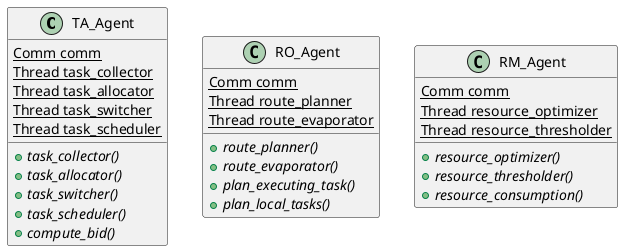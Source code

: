 @startuml class_diagram

class TA_Agent {

    {static} Comm comm
    {static} Thread task_collector
    {static} Thread task_allocator
    {static} Thread task_switcher
    {static} Thread task_scheduler

    +{abstract} task_collector()
    +{abstract} task_allocator()
    +{abstract} task_switcher()
    +{abstract} task_scheduler()
    +{abstract} compute_bid()
 
}

class RO_Agent {

    {static} Comm comm
    {static} Thread route_planner
    {static} Thread route_evaporator

    +{abstract} route_planner()
    +{abstract} route_evaporator()
    +{abstract} plan_executing_task()
    +{abstract} plan_local_tasks()
    
}

class RM_Agent {

    {static} Comm comm
    {static} Thread resource_optimizer
    {static} Thread resource_thresholder

    +{abstract} resource_optimizer()
    +{abstract} resource_thresholder()
    +{abstract} resource_consumption()

}

TA_Agent -right[hidden]-> RO_Agent
RO_Agent -right[hidden]-> RM_Agent

@enduml